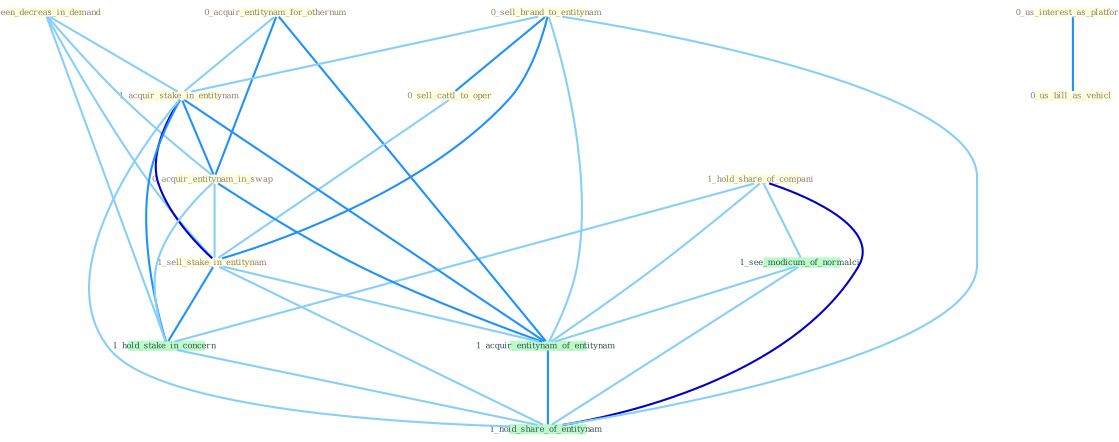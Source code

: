 Graph G{ 
    node
    [shape=polygon,style=filled,width=.5,height=.06,color="#BDFCC9",fixedsize=true,fontsize=4,
    fontcolor="#2f4f4f"];
    {node
    [color="#ffffe0", fontcolor="#8b7d6b"] "1_hold_share_of_compani " "0_us_interest_as_platform " "0_acquir_entitynam_for_othernum " "0_us_bill_as_vehicl " "1_seen_decreas_in_demand " "0_sell_brand_to_entitynam " "0_sell_cattl_to_oper " "1_acquir_stake_in_entitynam " "0_acquir_entitynam_in_swap " "1_sell_stake_in_entitynam "}
{node [color="#fff0f5", fontcolor="#b22222"]}
edge [color="#B0E2FF"];

	"1_hold_share_of_compani " -- "1_hold_stake_in_concern " [w="1", color="#87cefa" ];
	"1_hold_share_of_compani " -- "1_see_modicum_of_normalci " [w="1", color="#87cefa" ];
	"1_hold_share_of_compani " -- "1_acquir_entitynam_of_entitynam " [w="1", color="#87cefa" ];
	"1_hold_share_of_compani " -- "1_hold_share_of_entitynam " [w="3", color="#0000cd" , len=0.6];
	"0_us_interest_as_platform " -- "0_us_bill_as_vehicl " [w="2", color="#1e90ff" , len=0.8];
	"0_acquir_entitynam_for_othernum " -- "1_acquir_stake_in_entitynam " [w="1", color="#87cefa" ];
	"0_acquir_entitynam_for_othernum " -- "0_acquir_entitynam_in_swap " [w="2", color="#1e90ff" , len=0.8];
	"0_acquir_entitynam_for_othernum " -- "1_acquir_entitynam_of_entitynam " [w="2", color="#1e90ff" , len=0.8];
	"1_seen_decreas_in_demand " -- "1_acquir_stake_in_entitynam " [w="1", color="#87cefa" ];
	"1_seen_decreas_in_demand " -- "0_acquir_entitynam_in_swap " [w="1", color="#87cefa" ];
	"1_seen_decreas_in_demand " -- "1_sell_stake_in_entitynam " [w="1", color="#87cefa" ];
	"1_seen_decreas_in_demand " -- "1_hold_stake_in_concern " [w="1", color="#87cefa" ];
	"0_sell_brand_to_entitynam " -- "0_sell_cattl_to_oper " [w="2", color="#1e90ff" , len=0.8];
	"0_sell_brand_to_entitynam " -- "1_acquir_stake_in_entitynam " [w="1", color="#87cefa" ];
	"0_sell_brand_to_entitynam " -- "1_sell_stake_in_entitynam " [w="2", color="#1e90ff" , len=0.8];
	"0_sell_brand_to_entitynam " -- "1_acquir_entitynam_of_entitynam " [w="1", color="#87cefa" ];
	"0_sell_brand_to_entitynam " -- "1_hold_share_of_entitynam " [w="1", color="#87cefa" ];
	"0_sell_cattl_to_oper " -- "1_sell_stake_in_entitynam " [w="1", color="#87cefa" ];
	"1_acquir_stake_in_entitynam " -- "0_acquir_entitynam_in_swap " [w="2", color="#1e90ff" , len=0.8];
	"1_acquir_stake_in_entitynam " -- "1_sell_stake_in_entitynam " [w="3", color="#0000cd" , len=0.6];
	"1_acquir_stake_in_entitynam " -- "1_hold_stake_in_concern " [w="2", color="#1e90ff" , len=0.8];
	"1_acquir_stake_in_entitynam " -- "1_acquir_entitynam_of_entitynam " [w="2", color="#1e90ff" , len=0.8];
	"1_acquir_stake_in_entitynam " -- "1_hold_share_of_entitynam " [w="1", color="#87cefa" ];
	"0_acquir_entitynam_in_swap " -- "1_sell_stake_in_entitynam " [w="1", color="#87cefa" ];
	"0_acquir_entitynam_in_swap " -- "1_hold_stake_in_concern " [w="1", color="#87cefa" ];
	"0_acquir_entitynam_in_swap " -- "1_acquir_entitynam_of_entitynam " [w="2", color="#1e90ff" , len=0.8];
	"1_sell_stake_in_entitynam " -- "1_hold_stake_in_concern " [w="2", color="#1e90ff" , len=0.8];
	"1_sell_stake_in_entitynam " -- "1_acquir_entitynam_of_entitynam " [w="1", color="#87cefa" ];
	"1_sell_stake_in_entitynam " -- "1_hold_share_of_entitynam " [w="1", color="#87cefa" ];
	"1_hold_stake_in_concern " -- "1_hold_share_of_entitynam " [w="1", color="#87cefa" ];
	"1_see_modicum_of_normalci " -- "1_acquir_entitynam_of_entitynam " [w="1", color="#87cefa" ];
	"1_see_modicum_of_normalci " -- "1_hold_share_of_entitynam " [w="1", color="#87cefa" ];
	"1_acquir_entitynam_of_entitynam " -- "1_hold_share_of_entitynam " [w="2", color="#1e90ff" , len=0.8];
}